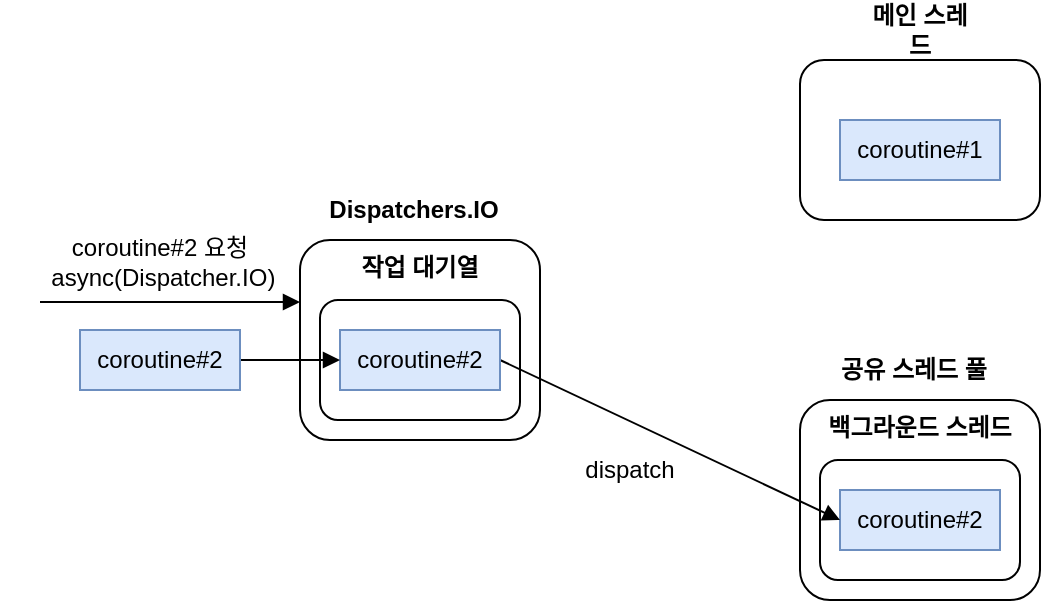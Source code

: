 <mxfile version="26.1.1">
  <diagram name="Page-1" id="WX5Pu4UHTkADLmyuCC2r">
    <mxGraphModel dx="1114" dy="878" grid="1" gridSize="10" guides="1" tooltips="1" connect="1" arrows="1" fold="1" page="1" pageScale="1" pageWidth="827" pageHeight="1169" math="0" shadow="0">
      <root>
        <mxCell id="0" />
        <mxCell id="1" parent="0" />
        <mxCell id="iVwOSMSJ75Abg2VZp1Ah-1" value="백그라운드 스레드" style="rounded=1;whiteSpace=wrap;html=1;verticalAlign=top;fontStyle=1" vertex="1" parent="1">
          <mxGeometry x="490" y="280" width="120" height="100" as="geometry" />
        </mxCell>
        <mxCell id="iVwOSMSJ75Abg2VZp1Ah-2" value="" style="rounded=1;whiteSpace=wrap;html=1;" vertex="1" parent="1">
          <mxGeometry x="500" y="310" width="100" height="60" as="geometry" />
        </mxCell>
        <mxCell id="iVwOSMSJ75Abg2VZp1Ah-3" value="" style="rounded=1;whiteSpace=wrap;html=1;verticalAlign=top;fontStyle=1" vertex="1" parent="1">
          <mxGeometry x="490" y="110" width="120" height="80" as="geometry" />
        </mxCell>
        <mxCell id="iVwOSMSJ75Abg2VZp1Ah-4" value="coroutine#1" style="rounded=0;whiteSpace=wrap;html=1;fillColor=#dae8fc;strokeColor=#6c8ebf;" vertex="1" parent="1">
          <mxGeometry x="510" y="140" width="80" height="30" as="geometry" />
        </mxCell>
        <mxCell id="iVwOSMSJ75Abg2VZp1Ah-5" value="coroutine#2" style="rounded=0;whiteSpace=wrap;html=1;fillColor=#dae8fc;strokeColor=#6c8ebf;" vertex="1" parent="1">
          <mxGeometry x="510" y="325" width="80" height="30" as="geometry" />
        </mxCell>
        <mxCell id="iVwOSMSJ75Abg2VZp1Ah-6" value="메인 스레드" style="text;html=1;align=center;verticalAlign=middle;whiteSpace=wrap;rounded=0;fontStyle=1" vertex="1" parent="1">
          <mxGeometry x="520" y="80" width="60" height="30" as="geometry" />
        </mxCell>
        <mxCell id="iVwOSMSJ75Abg2VZp1Ah-7" value="공유 스레드 풀" style="text;html=1;align=center;verticalAlign=middle;whiteSpace=wrap;rounded=0;fontStyle=1" vertex="1" parent="1">
          <mxGeometry x="507" y="250" width="80" height="30" as="geometry" />
        </mxCell>
        <mxCell id="iVwOSMSJ75Abg2VZp1Ah-8" value="작업 대기열" style="rounded=1;whiteSpace=wrap;html=1;verticalAlign=top;fontStyle=1" vertex="1" parent="1">
          <mxGeometry x="240" y="200" width="120" height="100" as="geometry" />
        </mxCell>
        <mxCell id="iVwOSMSJ75Abg2VZp1Ah-9" value="" style="rounded=1;whiteSpace=wrap;html=1;" vertex="1" parent="1">
          <mxGeometry x="250" y="230" width="100" height="60" as="geometry" />
        </mxCell>
        <mxCell id="iVwOSMSJ75Abg2VZp1Ah-10" value="Dispatchers.IO" style="text;html=1;align=center;verticalAlign=middle;whiteSpace=wrap;rounded=0;fontStyle=1" vertex="1" parent="1">
          <mxGeometry x="257" y="170" width="80" height="30" as="geometry" />
        </mxCell>
        <mxCell id="iVwOSMSJ75Abg2VZp1Ah-12" style="rounded=0;orthogonalLoop=1;jettySize=auto;html=1;entryX=0;entryY=0.5;entryDx=0;entryDy=0;endArrow=block;endFill=1;exitX=1;exitY=0.5;exitDx=0;exitDy=0;" edge="1" parent="1" source="iVwOSMSJ75Abg2VZp1Ah-13" target="iVwOSMSJ75Abg2VZp1Ah-5">
          <mxGeometry relative="1" as="geometry" />
        </mxCell>
        <mxCell id="iVwOSMSJ75Abg2VZp1Ah-13" value="coroutine#2" style="rounded=0;whiteSpace=wrap;html=1;fillColor=#dae8fc;strokeColor=#6c8ebf;" vertex="1" parent="1">
          <mxGeometry x="260" y="245" width="80" height="30" as="geometry" />
        </mxCell>
        <mxCell id="iVwOSMSJ75Abg2VZp1Ah-14" value="coroutine#2 요청&lt;div&gt;&amp;nbsp;async(Dispatcher.IO)&lt;/div&gt;" style="text;html=1;align=center;verticalAlign=middle;whiteSpace=wrap;rounded=0;" vertex="1" parent="1">
          <mxGeometry x="90" y="196" width="160" height="30" as="geometry" />
        </mxCell>
        <mxCell id="iVwOSMSJ75Abg2VZp1Ah-15" value="dispatch" style="text;html=1;align=center;verticalAlign=middle;whiteSpace=wrap;rounded=0;" vertex="1" parent="1">
          <mxGeometry x="370" y="300" width="70" height="30" as="geometry" />
        </mxCell>
        <mxCell id="iVwOSMSJ75Abg2VZp1Ah-16" value="" style="endArrow=block;html=1;rounded=0;entryX=0;entryY=0.5;entryDx=0;entryDy=0;endFill=1;" edge="1" parent="1">
          <mxGeometry width="50" height="50" relative="1" as="geometry">
            <mxPoint x="110" y="231" as="sourcePoint" />
            <mxPoint x="240" y="231" as="targetPoint" />
          </mxGeometry>
        </mxCell>
        <mxCell id="iVwOSMSJ75Abg2VZp1Ah-18" style="edgeStyle=orthogonalEdgeStyle;rounded=0;orthogonalLoop=1;jettySize=auto;html=1;entryX=0;entryY=0.5;entryDx=0;entryDy=0;endArrow=block;endFill=1;" edge="1" parent="1" source="iVwOSMSJ75Abg2VZp1Ah-17" target="iVwOSMSJ75Abg2VZp1Ah-13">
          <mxGeometry relative="1" as="geometry" />
        </mxCell>
        <mxCell id="iVwOSMSJ75Abg2VZp1Ah-17" value="coroutine#2" style="rounded=0;whiteSpace=wrap;html=1;fillColor=#dae8fc;strokeColor=#6c8ebf;" vertex="1" parent="1">
          <mxGeometry x="130" y="245" width="80" height="30" as="geometry" />
        </mxCell>
      </root>
    </mxGraphModel>
  </diagram>
</mxfile>
